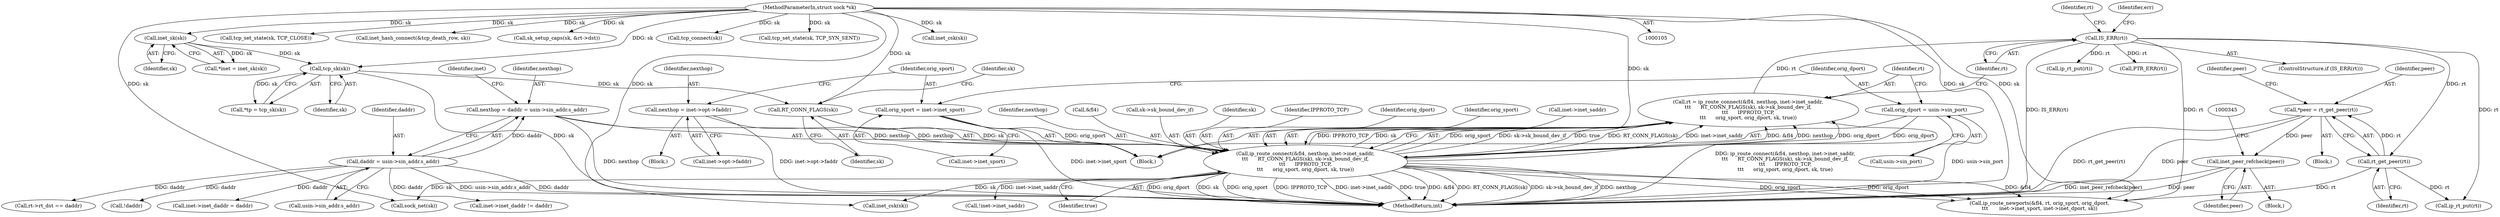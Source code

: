 digraph "0_linux_f6d8bd051c391c1c0458a30b2a7abcd939329259_29@pointer" {
"1000332" [label="(Call,*peer = rt_get_peer(rt))"];
"1000334" [label="(Call,rt_get_peer(rt))"];
"1000213" [label="(Call,IS_ERR(rt))"];
"1000193" [label="(Call,rt = ip_route_connect(&fl4, nexthop, inet->inet_saddr,\n\t\t\t      RT_CONN_FLAGS(sk), sk->sk_bound_dev_if,\n\t\t\t      IPPROTO_TCP,\n\t\t\t      orig_sport, orig_dport, sk, true))"];
"1000195" [label="(Call,ip_route_connect(&fl4, nexthop, inet->inet_saddr,\n\t\t\t      RT_CONN_FLAGS(sk), sk->sk_bound_dev_if,\n\t\t\t      IPPROTO_TCP,\n\t\t\t      orig_sport, orig_dport, sk, true))"];
"1000150" [label="(Call,nexthop = daddr = usin->sin_addr.s_addr)"];
"1000152" [label="(Call,daddr = usin->sin_addr.s_addr)"];
"1000176" [label="(Call,nexthop = inet->opt->faddr)"];
"1000202" [label="(Call,RT_CONN_FLAGS(sk))"];
"1000124" [label="(Call,tcp_sk(sk))"];
"1000119" [label="(Call,inet_sk(sk))"];
"1000106" [label="(MethodParameterIn,struct sock *sk)"];
"1000183" [label="(Call,orig_sport = inet->inet_sport)"];
"1000188" [label="(Call,orig_dport = usin->sin_port)"];
"1000339" [label="(Call,inet_peer_refcheck(peer))"];
"1000325" [label="(Call,rt->rt_dst == daddr)"];
"1000188" [label="(Call,orig_dport = usin->sin_port)"];
"1000198" [label="(Identifier,nexthop)"];
"1000503" [label="(Call,tcp_set_state(sk, TCP_CLOSE))"];
"1000196" [label="(Call,&fl4)"];
"1000330" [label="(Block,)"];
"1000122" [label="(Call,*tp = tcp_sk(sk))"];
"1000151" [label="(Identifier,nexthop)"];
"1000334" [label="(Call,rt_get_peer(rt))"];
"1000335" [label="(Identifier,rt)"];
"1000177" [label="(Identifier,nexthop)"];
"1000212" [label="(ControlStructure,if (IS_ERR(rt)))"];
"1000194" [label="(Identifier,rt)"];
"1000332" [label="(Call,*peer = rt_get_peer(rt))"];
"1000205" [label="(Identifier,sk)"];
"1000117" [label="(Call,*inet = inet_sk(sk))"];
"1000213" [label="(Call,IS_ERR(rt))"];
"1000109" [label="(Block,)"];
"1000204" [label="(Call,sk->sk_bound_dev_if)"];
"1000210" [label="(Identifier,sk)"];
"1000171" [label="(Call,!daddr)"];
"1000414" [label="(Call,inet_hash_connect(&tcp_death_row, sk))"];
"1000453" [label="(Call,sk_setup_caps(sk, &rt->dst))"];
"1000520" [label="(MethodReturn,int)"];
"1000120" [label="(Identifier,sk)"];
"1000184" [label="(Identifier,orig_sport)"];
"1000189" [label="(Identifier,orig_dport)"];
"1000190" [label="(Call,usin->sin_port)"];
"1000340" [label="(Identifier,peer)"];
"1000337" [label="(Identifier,peer)"];
"1000119" [label="(Call,inet_sk(sk))"];
"1000214" [label="(Identifier,rt)"];
"1000169" [label="(Block,)"];
"1000203" [label="(Identifier,sk)"];
"1000492" [label="(Call,tcp_connect(sk))"];
"1000409" [label="(Call,tcp_set_state(sk, TCP_SYN_SENT))"];
"1000211" [label="(Identifier,true)"];
"1000183" [label="(Call,orig_sport = inet->inet_sport)"];
"1000124" [label="(Call,tcp_sk(sk))"];
"1000217" [label="(Identifier,err)"];
"1000153" [label="(Identifier,daddr)"];
"1000240" [label="(Call,ip_rt_put(rt))"];
"1000178" [label="(Call,inet->opt->faddr)"];
"1000207" [label="(Identifier,IPPROTO_TCP)"];
"1000125" [label="(Identifier,sk)"];
"1000162" [label="(Identifier,inet)"];
"1000506" [label="(Call,ip_rt_put(rt))"];
"1000377" [label="(Call,inet->inet_daddr = daddr)"];
"1000423" [label="(Call,ip_route_newports(&fl4, rt, orig_sport, orig_dport,\n\t\t\t       inet->inet_sport, inet->inet_dport, sk))"];
"1000106" [label="(MethodParameterIn,struct sock *sk)"];
"1000202" [label="(Call,RT_CONN_FLAGS(sk))"];
"1000195" [label="(Call,ip_route_connect(&fl4, nexthop, inet->inet_saddr,\n\t\t\t      RT_CONN_FLAGS(sk), sk->sk_bound_dev_if,\n\t\t\t      IPPROTO_TCP,\n\t\t\t      orig_sport, orig_dport, sk, true))"];
"1000338" [label="(Block,)"];
"1000154" [label="(Call,usin->sin_addr.s_addr)"];
"1000226" [label="(Call,sock_net(sk))"];
"1000263" [label="(Call,!inet->inet_saddr)"];
"1000176" [label="(Call,nexthop = inet->opt->faddr)"];
"1000288" [label="(Call,inet->inet_daddr != daddr)"];
"1000152" [label="(Call,daddr = usin->sin_addr.s_addr)"];
"1000333" [label="(Identifier,peer)"];
"1000218" [label="(Call,PTR_ERR(rt))"];
"1000234" [label="(Identifier,rt)"];
"1000339" [label="(Call,inet_peer_refcheck(peer))"];
"1000209" [label="(Identifier,orig_dport)"];
"1000150" [label="(Call,nexthop = daddr = usin->sin_addr.s_addr)"];
"1000394" [label="(Call,inet_csk(sk))"];
"1000208" [label="(Identifier,orig_sport)"];
"1000199" [label="(Call,inet->inet_saddr)"];
"1000193" [label="(Call,rt = ip_route_connect(&fl4, nexthop, inet->inet_saddr,\n\t\t\t      RT_CONN_FLAGS(sk), sk->sk_bound_dev_if,\n\t\t\t      IPPROTO_TCP,\n\t\t\t      orig_sport, orig_dport, sk, true))"];
"1000185" [label="(Call,inet->inet_sport)"];
"1000384" [label="(Call,inet_csk(sk))"];
"1000332" -> "1000330"  [label="AST: "];
"1000332" -> "1000334"  [label="CFG: "];
"1000333" -> "1000332"  [label="AST: "];
"1000334" -> "1000332"  [label="AST: "];
"1000337" -> "1000332"  [label="CFG: "];
"1000332" -> "1000520"  [label="DDG: rt_get_peer(rt)"];
"1000332" -> "1000520"  [label="DDG: peer"];
"1000334" -> "1000332"  [label="DDG: rt"];
"1000332" -> "1000339"  [label="DDG: peer"];
"1000334" -> "1000335"  [label="CFG: "];
"1000335" -> "1000334"  [label="AST: "];
"1000213" -> "1000334"  [label="DDG: rt"];
"1000334" -> "1000423"  [label="DDG: rt"];
"1000334" -> "1000506"  [label="DDG: rt"];
"1000213" -> "1000212"  [label="AST: "];
"1000213" -> "1000214"  [label="CFG: "];
"1000214" -> "1000213"  [label="AST: "];
"1000217" -> "1000213"  [label="CFG: "];
"1000234" -> "1000213"  [label="CFG: "];
"1000213" -> "1000520"  [label="DDG: IS_ERR(rt)"];
"1000193" -> "1000213"  [label="DDG: rt"];
"1000213" -> "1000218"  [label="DDG: rt"];
"1000213" -> "1000240"  [label="DDG: rt"];
"1000213" -> "1000423"  [label="DDG: rt"];
"1000213" -> "1000506"  [label="DDG: rt"];
"1000193" -> "1000109"  [label="AST: "];
"1000193" -> "1000195"  [label="CFG: "];
"1000194" -> "1000193"  [label="AST: "];
"1000195" -> "1000193"  [label="AST: "];
"1000214" -> "1000193"  [label="CFG: "];
"1000193" -> "1000520"  [label="DDG: ip_route_connect(&fl4, nexthop, inet->inet_saddr,\n\t\t\t      RT_CONN_FLAGS(sk), sk->sk_bound_dev_if,\n\t\t\t      IPPROTO_TCP,\n\t\t\t      orig_sport, orig_dport, sk, true)"];
"1000195" -> "1000193"  [label="DDG: orig_sport"];
"1000195" -> "1000193"  [label="DDG: sk->sk_bound_dev_if"];
"1000195" -> "1000193"  [label="DDG: true"];
"1000195" -> "1000193"  [label="DDG: RT_CONN_FLAGS(sk)"];
"1000195" -> "1000193"  [label="DDG: inet->inet_saddr"];
"1000195" -> "1000193"  [label="DDG: &fl4"];
"1000195" -> "1000193"  [label="DDG: nexthop"];
"1000195" -> "1000193"  [label="DDG: orig_dport"];
"1000195" -> "1000193"  [label="DDG: IPPROTO_TCP"];
"1000195" -> "1000193"  [label="DDG: sk"];
"1000195" -> "1000211"  [label="CFG: "];
"1000196" -> "1000195"  [label="AST: "];
"1000198" -> "1000195"  [label="AST: "];
"1000199" -> "1000195"  [label="AST: "];
"1000202" -> "1000195"  [label="AST: "];
"1000204" -> "1000195"  [label="AST: "];
"1000207" -> "1000195"  [label="AST: "];
"1000208" -> "1000195"  [label="AST: "];
"1000209" -> "1000195"  [label="AST: "];
"1000210" -> "1000195"  [label="AST: "];
"1000211" -> "1000195"  [label="AST: "];
"1000195" -> "1000520"  [label="DDG: orig_dport"];
"1000195" -> "1000520"  [label="DDG: sk"];
"1000195" -> "1000520"  [label="DDG: orig_sport"];
"1000195" -> "1000520"  [label="DDG: IPPROTO_TCP"];
"1000195" -> "1000520"  [label="DDG: inet->inet_saddr"];
"1000195" -> "1000520"  [label="DDG: true"];
"1000195" -> "1000520"  [label="DDG: &fl4"];
"1000195" -> "1000520"  [label="DDG: RT_CONN_FLAGS(sk)"];
"1000195" -> "1000520"  [label="DDG: sk->sk_bound_dev_if"];
"1000195" -> "1000520"  [label="DDG: nexthop"];
"1000150" -> "1000195"  [label="DDG: nexthop"];
"1000176" -> "1000195"  [label="DDG: nexthop"];
"1000202" -> "1000195"  [label="DDG: sk"];
"1000183" -> "1000195"  [label="DDG: orig_sport"];
"1000188" -> "1000195"  [label="DDG: orig_dport"];
"1000106" -> "1000195"  [label="DDG: sk"];
"1000195" -> "1000226"  [label="DDG: sk"];
"1000195" -> "1000263"  [label="DDG: inet->inet_saddr"];
"1000195" -> "1000384"  [label="DDG: sk"];
"1000195" -> "1000423"  [label="DDG: &fl4"];
"1000195" -> "1000423"  [label="DDG: orig_sport"];
"1000195" -> "1000423"  [label="DDG: orig_dport"];
"1000150" -> "1000109"  [label="AST: "];
"1000150" -> "1000152"  [label="CFG: "];
"1000151" -> "1000150"  [label="AST: "];
"1000152" -> "1000150"  [label="AST: "];
"1000162" -> "1000150"  [label="CFG: "];
"1000150" -> "1000520"  [label="DDG: nexthop"];
"1000152" -> "1000150"  [label="DDG: daddr"];
"1000152" -> "1000154"  [label="CFG: "];
"1000153" -> "1000152"  [label="AST: "];
"1000154" -> "1000152"  [label="AST: "];
"1000152" -> "1000520"  [label="DDG: usin->sin_addr.s_addr"];
"1000152" -> "1000520"  [label="DDG: daddr"];
"1000152" -> "1000171"  [label="DDG: daddr"];
"1000152" -> "1000288"  [label="DDG: daddr"];
"1000152" -> "1000325"  [label="DDG: daddr"];
"1000152" -> "1000377"  [label="DDG: daddr"];
"1000176" -> "1000169"  [label="AST: "];
"1000176" -> "1000178"  [label="CFG: "];
"1000177" -> "1000176"  [label="AST: "];
"1000178" -> "1000176"  [label="AST: "];
"1000184" -> "1000176"  [label="CFG: "];
"1000176" -> "1000520"  [label="DDG: inet->opt->faddr"];
"1000202" -> "1000203"  [label="CFG: "];
"1000203" -> "1000202"  [label="AST: "];
"1000205" -> "1000202"  [label="CFG: "];
"1000124" -> "1000202"  [label="DDG: sk"];
"1000106" -> "1000202"  [label="DDG: sk"];
"1000124" -> "1000122"  [label="AST: "];
"1000124" -> "1000125"  [label="CFG: "];
"1000125" -> "1000124"  [label="AST: "];
"1000122" -> "1000124"  [label="CFG: "];
"1000124" -> "1000520"  [label="DDG: sk"];
"1000124" -> "1000122"  [label="DDG: sk"];
"1000119" -> "1000124"  [label="DDG: sk"];
"1000106" -> "1000124"  [label="DDG: sk"];
"1000119" -> "1000117"  [label="AST: "];
"1000119" -> "1000120"  [label="CFG: "];
"1000120" -> "1000119"  [label="AST: "];
"1000117" -> "1000119"  [label="CFG: "];
"1000119" -> "1000117"  [label="DDG: sk"];
"1000106" -> "1000119"  [label="DDG: sk"];
"1000106" -> "1000105"  [label="AST: "];
"1000106" -> "1000520"  [label="DDG: sk"];
"1000106" -> "1000226"  [label="DDG: sk"];
"1000106" -> "1000384"  [label="DDG: sk"];
"1000106" -> "1000394"  [label="DDG: sk"];
"1000106" -> "1000409"  [label="DDG: sk"];
"1000106" -> "1000414"  [label="DDG: sk"];
"1000106" -> "1000423"  [label="DDG: sk"];
"1000106" -> "1000453"  [label="DDG: sk"];
"1000106" -> "1000492"  [label="DDG: sk"];
"1000106" -> "1000503"  [label="DDG: sk"];
"1000183" -> "1000109"  [label="AST: "];
"1000183" -> "1000185"  [label="CFG: "];
"1000184" -> "1000183"  [label="AST: "];
"1000185" -> "1000183"  [label="AST: "];
"1000189" -> "1000183"  [label="CFG: "];
"1000183" -> "1000520"  [label="DDG: inet->inet_sport"];
"1000188" -> "1000109"  [label="AST: "];
"1000188" -> "1000190"  [label="CFG: "];
"1000189" -> "1000188"  [label="AST: "];
"1000190" -> "1000188"  [label="AST: "];
"1000194" -> "1000188"  [label="CFG: "];
"1000188" -> "1000520"  [label="DDG: usin->sin_port"];
"1000339" -> "1000338"  [label="AST: "];
"1000339" -> "1000340"  [label="CFG: "];
"1000340" -> "1000339"  [label="AST: "];
"1000345" -> "1000339"  [label="CFG: "];
"1000339" -> "1000520"  [label="DDG: inet_peer_refcheck(peer)"];
"1000339" -> "1000520"  [label="DDG: peer"];
}
